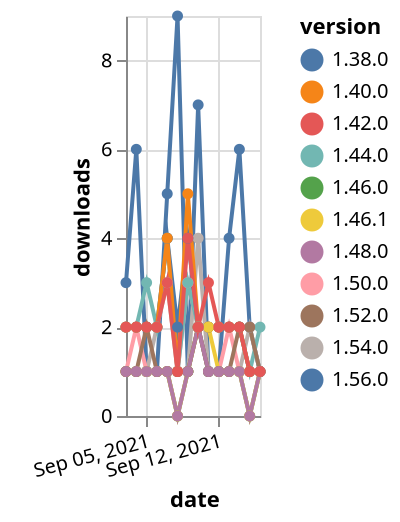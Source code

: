 {"$schema": "https://vega.github.io/schema/vega-lite/v5.json", "description": "A simple bar chart with embedded data.", "data": {"values": [{"date": "2021-09-03", "total": 173, "delta": 3, "version": "1.56.0"}, {"date": "2021-09-04", "total": 179, "delta": 6, "version": "1.56.0"}, {"date": "2021-09-05", "total": 180, "delta": 1, "version": "1.56.0"}, {"date": "2021-09-06", "total": 181, "delta": 1, "version": "1.56.0"}, {"date": "2021-09-07", "total": 186, "delta": 5, "version": "1.56.0"}, {"date": "2021-09-08", "total": 195, "delta": 9, "version": "1.56.0"}, {"date": "2021-09-09", "total": 196, "delta": 1, "version": "1.56.0"}, {"date": "2021-09-10", "total": 203, "delta": 7, "version": "1.56.0"}, {"date": "2021-09-11", "total": 204, "delta": 1, "version": "1.56.0"}, {"date": "2021-09-12", "total": 205, "delta": 1, "version": "1.56.0"}, {"date": "2021-09-13", "total": 209, "delta": 4, "version": "1.56.0"}, {"date": "2021-09-14", "total": 215, "delta": 6, "version": "1.56.0"}, {"date": "2021-09-15", "total": 217, "delta": 2, "version": "1.56.0"}, {"date": "2021-09-16", "total": 218, "delta": 1, "version": "1.56.0"}, {"date": "2021-09-03", "total": 339, "delta": 1, "version": "1.54.0"}, {"date": "2021-09-04", "total": 340, "delta": 1, "version": "1.54.0"}, {"date": "2021-09-05", "total": 341, "delta": 1, "version": "1.54.0"}, {"date": "2021-09-06", "total": 343, "delta": 2, "version": "1.54.0"}, {"date": "2021-09-07", "total": 346, "delta": 3, "version": "1.54.0"}, {"date": "2021-09-08", "total": 347, "delta": 1, "version": "1.54.0"}, {"date": "2021-09-09", "total": 348, "delta": 1, "version": "1.54.0"}, {"date": "2021-09-10", "total": 352, "delta": 4, "version": "1.54.0"}, {"date": "2021-09-11", "total": 353, "delta": 1, "version": "1.54.0"}, {"date": "2021-09-12", "total": 354, "delta": 1, "version": "1.54.0"}, {"date": "2021-09-13", "total": 355, "delta": 1, "version": "1.54.0"}, {"date": "2021-09-14", "total": 356, "delta": 1, "version": "1.54.0"}, {"date": "2021-09-15", "total": 358, "delta": 2, "version": "1.54.0"}, {"date": "2021-09-16", "total": 359, "delta": 1, "version": "1.54.0"}, {"date": "2021-09-03", "total": 302, "delta": 1, "version": "1.50.0"}, {"date": "2021-09-04", "total": 304, "delta": 2, "version": "1.50.0"}, {"date": "2021-09-05", "total": 305, "delta": 1, "version": "1.50.0"}, {"date": "2021-09-06", "total": 306, "delta": 1, "version": "1.50.0"}, {"date": "2021-09-07", "total": 307, "delta": 1, "version": "1.50.0"}, {"date": "2021-09-08", "total": 308, "delta": 1, "version": "1.50.0"}, {"date": "2021-09-09", "total": 311, "delta": 3, "version": "1.50.0"}, {"date": "2021-09-10", "total": 313, "delta": 2, "version": "1.50.0"}, {"date": "2021-09-11", "total": 314, "delta": 1, "version": "1.50.0"}, {"date": "2021-09-12", "total": 315, "delta": 1, "version": "1.50.0"}, {"date": "2021-09-13", "total": 317, "delta": 2, "version": "1.50.0"}, {"date": "2021-09-14", "total": 318, "delta": 1, "version": "1.50.0"}, {"date": "2021-09-15", "total": 319, "delta": 1, "version": "1.50.0"}, {"date": "2021-09-16", "total": 320, "delta": 1, "version": "1.50.0"}, {"date": "2021-09-03", "total": 2602, "delta": 2, "version": "1.44.0"}, {"date": "2021-09-04", "total": 2604, "delta": 2, "version": "1.44.0"}, {"date": "2021-09-05", "total": 2607, "delta": 3, "version": "1.44.0"}, {"date": "2021-09-06", "total": 2609, "delta": 2, "version": "1.44.0"}, {"date": "2021-09-07", "total": 2613, "delta": 4, "version": "1.44.0"}, {"date": "2021-09-08", "total": 2614, "delta": 1, "version": "1.44.0"}, {"date": "2021-09-09", "total": 2617, "delta": 3, "version": "1.44.0"}, {"date": "2021-09-10", "total": 2619, "delta": 2, "version": "1.44.0"}, {"date": "2021-09-11", "total": 2621, "delta": 2, "version": "1.44.0"}, {"date": "2021-09-12", "total": 2623, "delta": 2, "version": "1.44.0"}, {"date": "2021-09-13", "total": 2625, "delta": 2, "version": "1.44.0"}, {"date": "2021-09-14", "total": 2627, "delta": 2, "version": "1.44.0"}, {"date": "2021-09-15", "total": 2628, "delta": 1, "version": "1.44.0"}, {"date": "2021-09-16", "total": 2630, "delta": 2, "version": "1.44.0"}, {"date": "2021-09-03", "total": 3187, "delta": 2, "version": "1.38.0"}, {"date": "2021-09-04", "total": 3189, "delta": 2, "version": "1.38.0"}, {"date": "2021-09-05", "total": 3191, "delta": 2, "version": "1.38.0"}, {"date": "2021-09-06", "total": 3193, "delta": 2, "version": "1.38.0"}, {"date": "2021-09-07", "total": 3197, "delta": 4, "version": "1.38.0"}, {"date": "2021-09-08", "total": 3199, "delta": 2, "version": "1.38.0"}, {"date": "2021-09-09", "total": 3203, "delta": 4, "version": "1.38.0"}, {"date": "2021-09-10", "total": 3205, "delta": 2, "version": "1.38.0"}, {"date": "2021-09-11", "total": 3207, "delta": 2, "version": "1.38.0"}, {"date": "2021-09-12", "total": 3209, "delta": 2, "version": "1.38.0"}, {"date": "2021-09-13", "total": 3211, "delta": 2, "version": "1.38.0"}, {"date": "2021-09-14", "total": 3213, "delta": 2, "version": "1.38.0"}, {"date": "2021-09-15", "total": 3214, "delta": 1, "version": "1.38.0"}, {"date": "2021-09-16", "total": 3215, "delta": 1, "version": "1.38.0"}, {"date": "2021-09-03", "total": 3333, "delta": 2, "version": "1.40.0"}, {"date": "2021-09-04", "total": 3335, "delta": 2, "version": "1.40.0"}, {"date": "2021-09-05", "total": 3337, "delta": 2, "version": "1.40.0"}, {"date": "2021-09-06", "total": 3339, "delta": 2, "version": "1.40.0"}, {"date": "2021-09-07", "total": 3343, "delta": 4, "version": "1.40.0"}, {"date": "2021-09-08", "total": 3344, "delta": 1, "version": "1.40.0"}, {"date": "2021-09-09", "total": 3349, "delta": 5, "version": "1.40.0"}, {"date": "2021-09-10", "total": 3351, "delta": 2, "version": "1.40.0"}, {"date": "2021-09-11", "total": 3353, "delta": 2, "version": "1.40.0"}, {"date": "2021-09-12", "total": 3355, "delta": 2, "version": "1.40.0"}, {"date": "2021-09-13", "total": 3357, "delta": 2, "version": "1.40.0"}, {"date": "2021-09-14", "total": 3359, "delta": 2, "version": "1.40.0"}, {"date": "2021-09-15", "total": 3360, "delta": 1, "version": "1.40.0"}, {"date": "2021-09-16", "total": 3361, "delta": 1, "version": "1.40.0"}, {"date": "2021-09-03", "total": 490, "delta": 1, "version": "1.46.0"}, {"date": "2021-09-04", "total": 491, "delta": 1, "version": "1.46.0"}, {"date": "2021-09-05", "total": 492, "delta": 1, "version": "1.46.0"}, {"date": "2021-09-06", "total": 493, "delta": 1, "version": "1.46.0"}, {"date": "2021-09-07", "total": 494, "delta": 1, "version": "1.46.0"}, {"date": "2021-09-08", "total": 494, "delta": 0, "version": "1.46.0"}, {"date": "2021-09-09", "total": 495, "delta": 1, "version": "1.46.0"}, {"date": "2021-09-10", "total": 497, "delta": 2, "version": "1.46.0"}, {"date": "2021-09-11", "total": 498, "delta": 1, "version": "1.46.0"}, {"date": "2021-09-12", "total": 499, "delta": 1, "version": "1.46.0"}, {"date": "2021-09-13", "total": 500, "delta": 1, "version": "1.46.0"}, {"date": "2021-09-14", "total": 501, "delta": 1, "version": "1.46.0"}, {"date": "2021-09-15", "total": 501, "delta": 0, "version": "1.46.0"}, {"date": "2021-09-16", "total": 502, "delta": 1, "version": "1.46.0"}, {"date": "2021-09-03", "total": 273, "delta": 1, "version": "1.46.1"}, {"date": "2021-09-04", "total": 274, "delta": 1, "version": "1.46.1"}, {"date": "2021-09-05", "total": 275, "delta": 1, "version": "1.46.1"}, {"date": "2021-09-06", "total": 276, "delta": 1, "version": "1.46.1"}, {"date": "2021-09-07", "total": 277, "delta": 1, "version": "1.46.1"}, {"date": "2021-09-08", "total": 277, "delta": 0, "version": "1.46.1"}, {"date": "2021-09-09", "total": 278, "delta": 1, "version": "1.46.1"}, {"date": "2021-09-10", "total": 280, "delta": 2, "version": "1.46.1"}, {"date": "2021-09-11", "total": 282, "delta": 2, "version": "1.46.1"}, {"date": "2021-09-12", "total": 283, "delta": 1, "version": "1.46.1"}, {"date": "2021-09-13", "total": 284, "delta": 1, "version": "1.46.1"}, {"date": "2021-09-14", "total": 285, "delta": 1, "version": "1.46.1"}, {"date": "2021-09-15", "total": 285, "delta": 0, "version": "1.46.1"}, {"date": "2021-09-16", "total": 286, "delta": 1, "version": "1.46.1"}, {"date": "2021-09-03", "total": 221, "delta": 1, "version": "1.52.0"}, {"date": "2021-09-04", "total": 222, "delta": 1, "version": "1.52.0"}, {"date": "2021-09-05", "total": 224, "delta": 2, "version": "1.52.0"}, {"date": "2021-09-06", "total": 225, "delta": 1, "version": "1.52.0"}, {"date": "2021-09-07", "total": 226, "delta": 1, "version": "1.52.0"}, {"date": "2021-09-08", "total": 227, "delta": 1, "version": "1.52.0"}, {"date": "2021-09-09", "total": 228, "delta": 1, "version": "1.52.0"}, {"date": "2021-09-10", "total": 230, "delta": 2, "version": "1.52.0"}, {"date": "2021-09-11", "total": 231, "delta": 1, "version": "1.52.0"}, {"date": "2021-09-12", "total": 232, "delta": 1, "version": "1.52.0"}, {"date": "2021-09-13", "total": 233, "delta": 1, "version": "1.52.0"}, {"date": "2021-09-14", "total": 235, "delta": 2, "version": "1.52.0"}, {"date": "2021-09-15", "total": 237, "delta": 2, "version": "1.52.0"}, {"date": "2021-09-16", "total": 238, "delta": 1, "version": "1.52.0"}, {"date": "2021-09-03", "total": 301, "delta": 1, "version": "1.48.0"}, {"date": "2021-09-04", "total": 302, "delta": 1, "version": "1.48.0"}, {"date": "2021-09-05", "total": 303, "delta": 1, "version": "1.48.0"}, {"date": "2021-09-06", "total": 304, "delta": 1, "version": "1.48.0"}, {"date": "2021-09-07", "total": 305, "delta": 1, "version": "1.48.0"}, {"date": "2021-09-08", "total": 305, "delta": 0, "version": "1.48.0"}, {"date": "2021-09-09", "total": 306, "delta": 1, "version": "1.48.0"}, {"date": "2021-09-10", "total": 308, "delta": 2, "version": "1.48.0"}, {"date": "2021-09-11", "total": 309, "delta": 1, "version": "1.48.0"}, {"date": "2021-09-12", "total": 310, "delta": 1, "version": "1.48.0"}, {"date": "2021-09-13", "total": 311, "delta": 1, "version": "1.48.0"}, {"date": "2021-09-14", "total": 312, "delta": 1, "version": "1.48.0"}, {"date": "2021-09-15", "total": 312, "delta": 0, "version": "1.48.0"}, {"date": "2021-09-16", "total": 313, "delta": 1, "version": "1.48.0"}, {"date": "2021-09-03", "total": 2822, "delta": 2, "version": "1.42.0"}, {"date": "2021-09-04", "total": 2824, "delta": 2, "version": "1.42.0"}, {"date": "2021-09-05", "total": 2826, "delta": 2, "version": "1.42.0"}, {"date": "2021-09-06", "total": 2828, "delta": 2, "version": "1.42.0"}, {"date": "2021-09-07", "total": 2831, "delta": 3, "version": "1.42.0"}, {"date": "2021-09-08", "total": 2832, "delta": 1, "version": "1.42.0"}, {"date": "2021-09-09", "total": 2836, "delta": 4, "version": "1.42.0"}, {"date": "2021-09-10", "total": 2838, "delta": 2, "version": "1.42.0"}, {"date": "2021-09-11", "total": 2841, "delta": 3, "version": "1.42.0"}, {"date": "2021-09-12", "total": 2843, "delta": 2, "version": "1.42.0"}, {"date": "2021-09-13", "total": 2845, "delta": 2, "version": "1.42.0"}, {"date": "2021-09-14", "total": 2847, "delta": 2, "version": "1.42.0"}, {"date": "2021-09-15", "total": 2848, "delta": 1, "version": "1.42.0"}, {"date": "2021-09-16", "total": 2849, "delta": 1, "version": "1.42.0"}]}, "width": "container", "mark": {"type": "line", "point": {"filled": true}}, "encoding": {"x": {"field": "date", "type": "temporal", "timeUnit": "yearmonthdate", "title": "date", "axis": {"labelAngle": -15}}, "y": {"field": "delta", "type": "quantitative", "title": "downloads"}, "color": {"field": "version", "type": "nominal"}, "tooltip": {"field": "delta"}}}